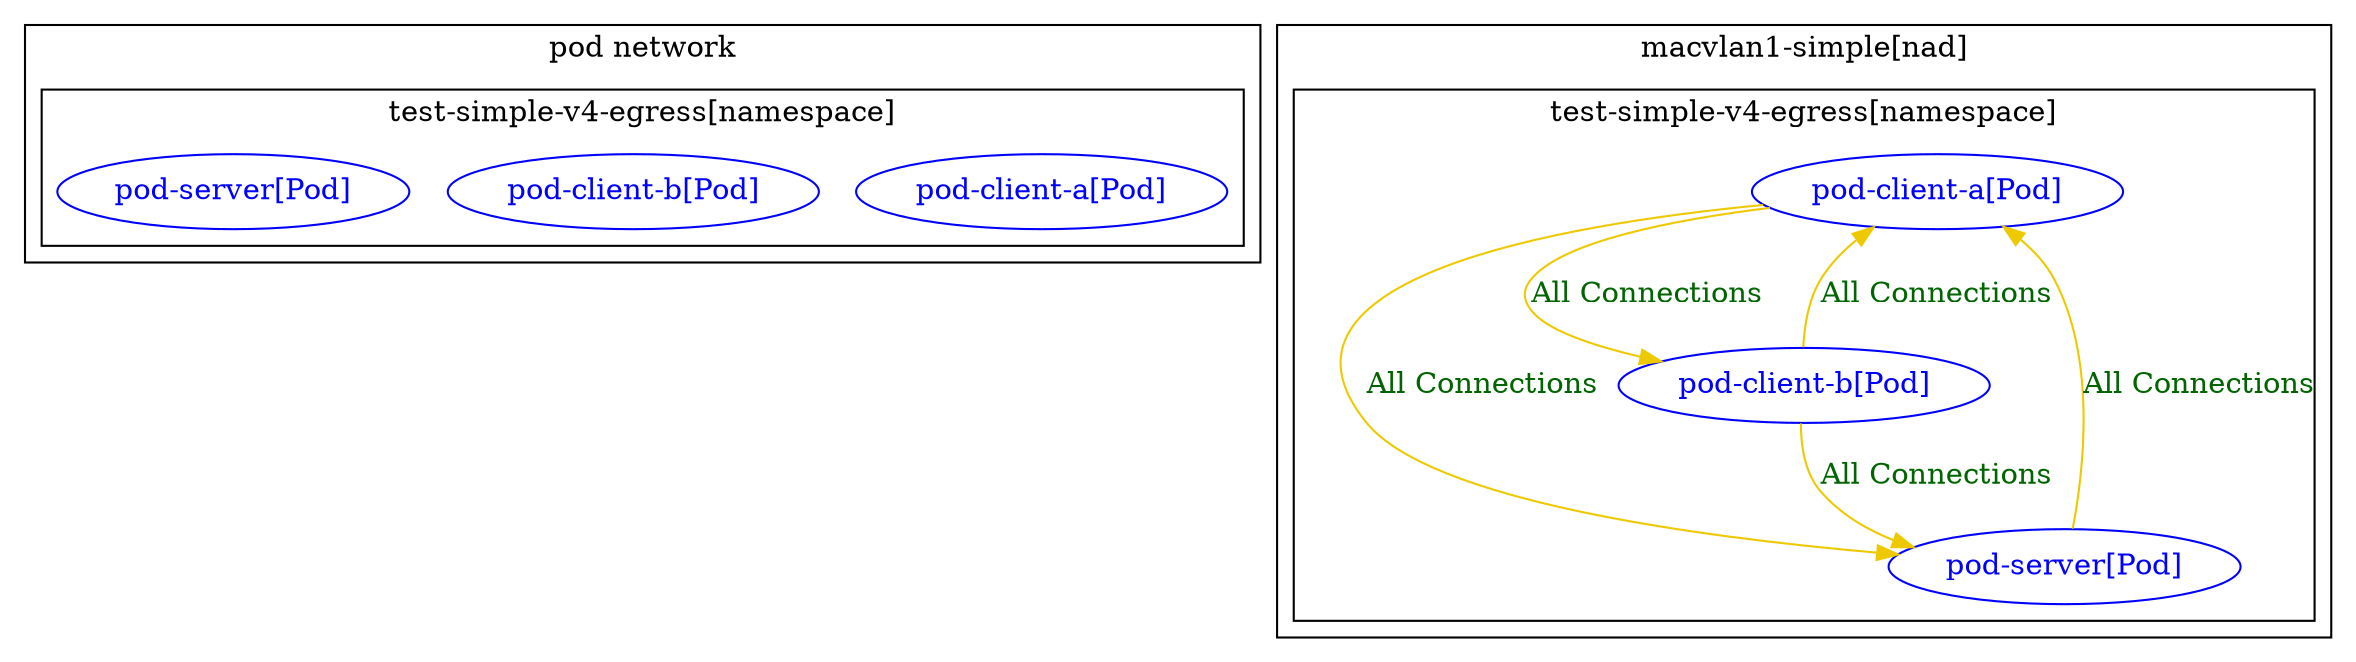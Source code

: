 digraph {
	subgraph "cluster_pod_network" {
	label="pod network"
	subgraph "cluster_test_simple_v4_egress[namespace]" {
		color="black"
		fontcolor="black"
		"test-simple-v4-egress/pod-client-a[Pod]" [label="pod-client-a[Pod]" color="blue" fontcolor="blue"]
		"test-simple-v4-egress/pod-client-b[Pod]" [label="pod-client-b[Pod]" color="blue" fontcolor="blue"]
		"test-simple-v4-egress/pod-server[Pod]" [label="pod-server[Pod]" color="blue" fontcolor="blue"]
		label="test-simple-v4-egress[namespace]"
	}
	}
	subgraph "cluster_macvlan1-simple" {
	label="macvlan1-simple[nad]"
	subgraph "cluster_test_simple_v4_egress[namespace]" {
		color="black"
		fontcolor="black"
		"test-simple-v4-egress/pod-client-a[Pod]macvlan1-simple" [label="pod-client-a[Pod]" color="blue" fontcolor="blue"]
		"test-simple-v4-egress/pod-client-b[Pod]macvlan1-simple" [label="pod-client-b[Pod]" color="blue" fontcolor="blue"]
		"test-simple-v4-egress/pod-server[Pod]macvlan1-simple" [label="pod-server[Pod]" color="blue" fontcolor="blue"]
		label="test-simple-v4-egress[namespace]"
	}
	}
	"test-simple-v4-egress/pod-client-a[Pod]macvlan1-simple" -> "test-simple-v4-egress/pod-client-b[Pod]macvlan1-simple" [label="All Connections" color="gold2" fontcolor="darkgreen" weight=0.5]
	"test-simple-v4-egress/pod-client-a[Pod]macvlan1-simple" -> "test-simple-v4-egress/pod-server[Pod]macvlan1-simple" [label="All Connections" color="gold2" fontcolor="darkgreen" weight=0.5]
	"test-simple-v4-egress/pod-client-b[Pod]macvlan1-simple" -> "test-simple-v4-egress/pod-client-a[Pod]macvlan1-simple" [label="All Connections" color="gold2" fontcolor="darkgreen" weight=1]
	"test-simple-v4-egress/pod-client-b[Pod]macvlan1-simple" -> "test-simple-v4-egress/pod-server[Pod]macvlan1-simple" [label="All Connections" color="gold2" fontcolor="darkgreen" weight=0.5]
	"test-simple-v4-egress/pod-server[Pod]macvlan1-simple" -> "test-simple-v4-egress/pod-client-a[Pod]macvlan1-simple" [label="All Connections" color="gold2" fontcolor="darkgreen" weight=1]
}